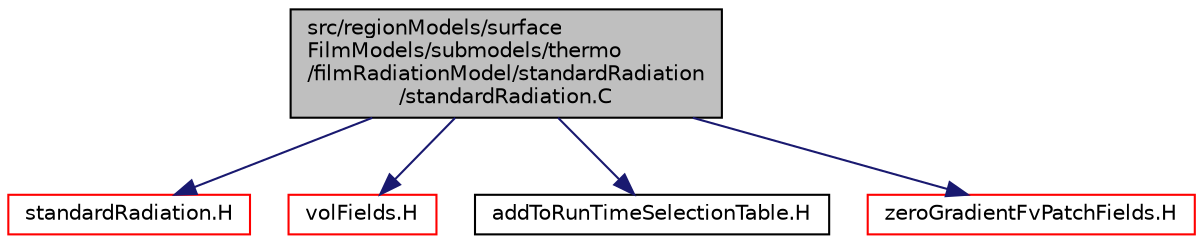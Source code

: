 digraph "src/regionModels/surfaceFilmModels/submodels/thermo/filmRadiationModel/standardRadiation/standardRadiation.C"
{
  bgcolor="transparent";
  edge [fontname="Helvetica",fontsize="10",labelfontname="Helvetica",labelfontsize="10"];
  node [fontname="Helvetica",fontsize="10",shape=record];
  Node0 [label="src/regionModels/surface\lFilmModels/submodels/thermo\l/filmRadiationModel/standardRadiation\l/standardRadiation.C",height=0.2,width=0.4,color="black", fillcolor="grey75", style="filled", fontcolor="black"];
  Node0 -> Node1 [color="midnightblue",fontsize="10",style="solid",fontname="Helvetica"];
  Node1 [label="standardRadiation.H",height=0.2,width=0.4,color="red",URL="$a14366.html"];
  Node0 -> Node105 [color="midnightblue",fontsize="10",style="solid",fontname="Helvetica"];
  Node105 [label="volFields.H",height=0.2,width=0.4,color="red",URL="$a02912.html"];
  Node0 -> Node350 [color="midnightblue",fontsize="10",style="solid",fontname="Helvetica"];
  Node350 [label="addToRunTimeSelectionTable.H",height=0.2,width=0.4,color="black",URL="$a09989.html",tooltip="Macros for easy insertion into run-time selection tables. "];
  Node0 -> Node351 [color="midnightblue",fontsize="10",style="solid",fontname="Helvetica"];
  Node351 [label="zeroGradientFvPatchFields.H",height=0.2,width=0.4,color="red",URL="$a01682.html"];
}
